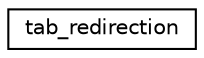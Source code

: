 digraph "Graphical Class Hierarchy"
{
 // LATEX_PDF_SIZE
  edge [fontname="Helvetica",fontsize="10",labelfontname="Helvetica",labelfontsize="10"];
  node [fontname="Helvetica",fontsize="10",shape=record];
  rankdir="LR";
  Node0 [label="tab_redirection",height=0.2,width=0.4,color="black", fillcolor="white", style="filled",URL="$structtab__redirection.html",tooltip=" "];
}
